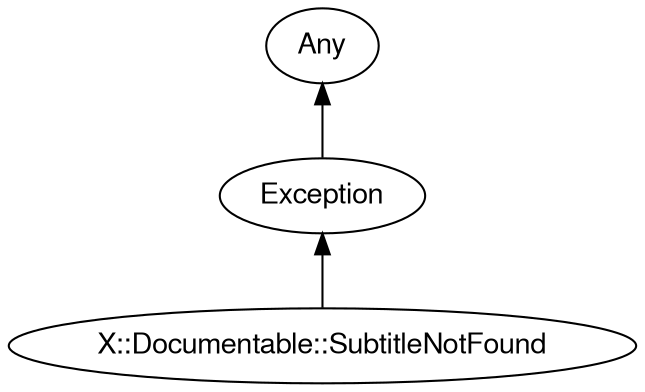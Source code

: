 digraph "perl6-type-graph" {
    rankdir=BT;
    splines=polyline;
    overlap=false; 
    // Types
    "X::Documentable::SubtitleNotFound" [color="#000000", fontcolor="#000000", href="/type/X::Documentable::SubtitleNotFound", fontname="FreeSans"];
    "Any" [color="#000000", fontcolor="#000000", href="/type/Any", fontname="FreeSans"];
    "Exception" [color="#000000", fontcolor="#000000", href="/type/Exception", fontname="FreeSans"];

    // Superclasses
    "X::Documentable::SubtitleNotFound" -> "Exception" [color="#000000"];
    "Exception" -> "Any" [color="#000000"];

    // Roles
}
